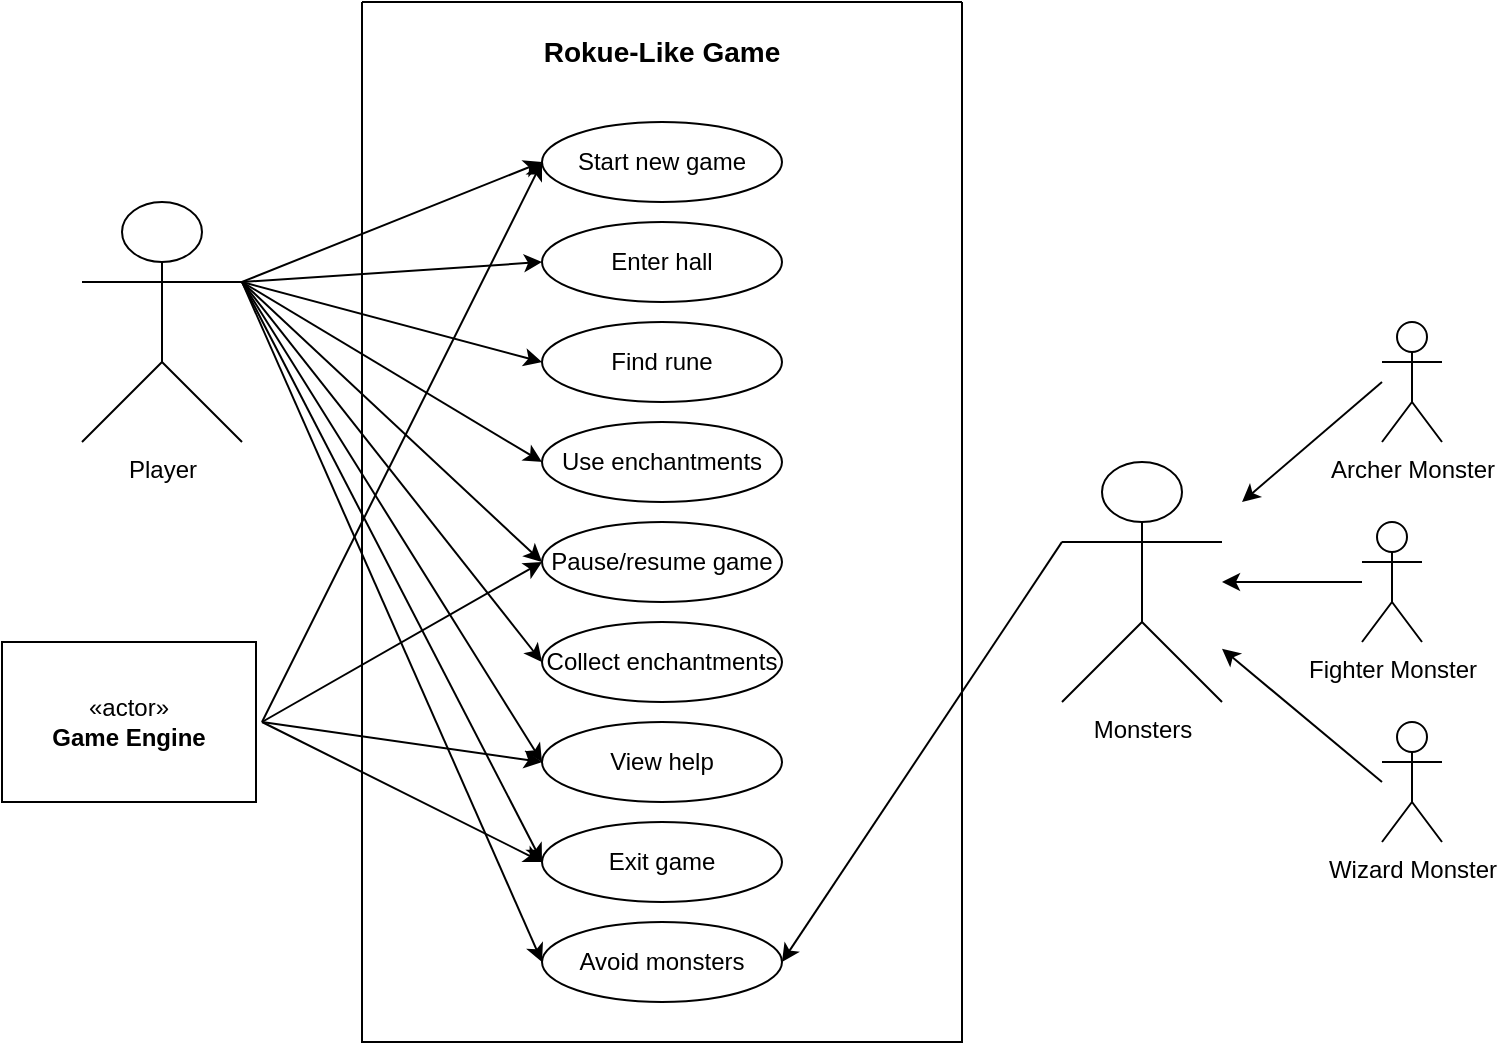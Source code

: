 <mxfile version="24.8.6">
  <diagram name="Sayfa -1" id="amoz55qUOvyxKMkHzIAd">
    <mxGraphModel dx="2033" dy="562" grid="1" gridSize="10" guides="1" tooltips="1" connect="1" arrows="1" fold="1" page="1" pageScale="1" pageWidth="827" pageHeight="1169" math="0" shadow="0">
      <root>
        <mxCell id="0" />
        <mxCell id="1" parent="0" />
        <mxCell id="lFEhJn9h5m0Hjn2l6AG--1" value="Player" style="shape=umlActor;verticalLabelPosition=bottom;verticalAlign=top;html=1;outlineConnect=0;" parent="1" vertex="1">
          <mxGeometry x="-340" y="250" width="80" height="120" as="geometry" />
        </mxCell>
        <mxCell id="lFEhJn9h5m0Hjn2l6AG--5" value="Start new game" style="ellipse;whiteSpace=wrap;html=1;" parent="1" vertex="1">
          <mxGeometry x="-110" y="210" width="120" height="40" as="geometry" />
        </mxCell>
        <mxCell id="lFEhJn9h5m0Hjn2l6AG--8" value="Enter hall" style="ellipse;whiteSpace=wrap;html=1;" parent="1" vertex="1">
          <mxGeometry x="-110" y="260" width="120" height="40" as="geometry" />
        </mxCell>
        <mxCell id="lFEhJn9h5m0Hjn2l6AG--9" value="Find rune" style="ellipse;whiteSpace=wrap;html=1;" parent="1" vertex="1">
          <mxGeometry x="-110" y="310" width="120" height="40" as="geometry" />
        </mxCell>
        <mxCell id="lFEhJn9h5m0Hjn2l6AG--10" value="Use enchantments" style="ellipse;whiteSpace=wrap;html=1;" parent="1" vertex="1">
          <mxGeometry x="-110" y="360" width="120" height="40" as="geometry" />
        </mxCell>
        <mxCell id="lFEhJn9h5m0Hjn2l6AG--11" value="Collect enchantments" style="ellipse;whiteSpace=wrap;html=1;" parent="1" vertex="1">
          <mxGeometry x="-110" y="460" width="120" height="40" as="geometry" />
        </mxCell>
        <mxCell id="lFEhJn9h5m0Hjn2l6AG--12" value="Pause/resume game" style="ellipse;whiteSpace=wrap;html=1;" parent="1" vertex="1">
          <mxGeometry x="-110" y="410" width="120" height="40" as="geometry" />
        </mxCell>
        <mxCell id="lFEhJn9h5m0Hjn2l6AG--13" value="Exit game" style="ellipse;whiteSpace=wrap;html=1;" parent="1" vertex="1">
          <mxGeometry x="-110" y="560" width="120" height="40" as="geometry" />
        </mxCell>
        <mxCell id="lFEhJn9h5m0Hjn2l6AG--14" value="View help" style="ellipse;whiteSpace=wrap;html=1;" parent="1" vertex="1">
          <mxGeometry x="-110" y="510" width="120" height="40" as="geometry" />
        </mxCell>
        <mxCell id="lFEhJn9h5m0Hjn2l6AG--17" value="Avoid monsters" style="ellipse;whiteSpace=wrap;html=1;" parent="1" vertex="1">
          <mxGeometry x="-110" y="610" width="120" height="40" as="geometry" />
        </mxCell>
        <mxCell id="lFEhJn9h5m0Hjn2l6AG--19" value="Monsters" style="shape=umlActor;verticalLabelPosition=bottom;verticalAlign=top;html=1;outlineConnect=0;" parent="1" vertex="1">
          <mxGeometry x="150" y="380" width="80" height="120" as="geometry" />
        </mxCell>
        <mxCell id="lFEhJn9h5m0Hjn2l6AG--20" value="Archer Monster" style="shape=umlActor;verticalLabelPosition=bottom;verticalAlign=top;html=1;outlineConnect=0;" parent="1" vertex="1">
          <mxGeometry x="310" y="310" width="30" height="60" as="geometry" />
        </mxCell>
        <mxCell id="lFEhJn9h5m0Hjn2l6AG--23" value="Fighter Monster" style="shape=umlActor;verticalLabelPosition=bottom;verticalAlign=top;html=1;outlineConnect=0;" parent="1" vertex="1">
          <mxGeometry x="300" y="410" width="30" height="60" as="geometry" />
        </mxCell>
        <mxCell id="lFEhJn9h5m0Hjn2l6AG--24" value="Wizard Monster" style="shape=umlActor;verticalLabelPosition=bottom;verticalAlign=top;html=1;outlineConnect=0;" parent="1" vertex="1">
          <mxGeometry x="310" y="510" width="30" height="60" as="geometry" />
        </mxCell>
        <mxCell id="lFEhJn9h5m0Hjn2l6AG--32" value="" style="endArrow=classic;html=1;rounded=0;" parent="1" target="lFEhJn9h5m0Hjn2l6AG--19" edge="1">
          <mxGeometry width="50" height="50" relative="1" as="geometry">
            <mxPoint x="310" y="540" as="sourcePoint" />
            <mxPoint x="200" y="520" as="targetPoint" />
          </mxGeometry>
        </mxCell>
        <mxCell id="lFEhJn9h5m0Hjn2l6AG--33" value="" style="endArrow=classic;html=1;rounded=0;" parent="1" target="lFEhJn9h5m0Hjn2l6AG--19" edge="1">
          <mxGeometry width="50" height="50" relative="1" as="geometry">
            <mxPoint x="300" y="440" as="sourcePoint" />
            <mxPoint x="240" y="481" as="targetPoint" />
          </mxGeometry>
        </mxCell>
        <mxCell id="lFEhJn9h5m0Hjn2l6AG--34" value="" style="endArrow=classic;html=1;rounded=0;" parent="1" edge="1">
          <mxGeometry width="50" height="50" relative="1" as="geometry">
            <mxPoint x="310" y="340" as="sourcePoint" />
            <mxPoint x="240" y="400" as="targetPoint" />
          </mxGeometry>
        </mxCell>
        <mxCell id="lFEhJn9h5m0Hjn2l6AG--38" value="" style="endArrow=classic;html=1;rounded=0;entryX=0;entryY=0.5;entryDx=0;entryDy=0;" parent="1" target="lFEhJn9h5m0Hjn2l6AG--8" edge="1">
          <mxGeometry width="50" height="50" relative="1" as="geometry">
            <mxPoint x="-260" y="290" as="sourcePoint" />
            <mxPoint x="-100" y="240" as="targetPoint" />
          </mxGeometry>
        </mxCell>
        <mxCell id="lFEhJn9h5m0Hjn2l6AG--39" value="" style="endArrow=classic;html=1;rounded=0;entryX=0;entryY=0.5;entryDx=0;entryDy=0;" parent="1" target="lFEhJn9h5m0Hjn2l6AG--9" edge="1">
          <mxGeometry width="50" height="50" relative="1" as="geometry">
            <mxPoint x="-260" y="290" as="sourcePoint" />
            <mxPoint x="-100" y="290" as="targetPoint" />
          </mxGeometry>
        </mxCell>
        <mxCell id="lFEhJn9h5m0Hjn2l6AG--40" value="" style="endArrow=classic;html=1;rounded=0;entryX=0;entryY=0.5;entryDx=0;entryDy=0;" parent="1" target="lFEhJn9h5m0Hjn2l6AG--10" edge="1">
          <mxGeometry width="50" height="50" relative="1" as="geometry">
            <mxPoint x="-260" y="290" as="sourcePoint" />
            <mxPoint x="-90" y="300" as="targetPoint" />
          </mxGeometry>
        </mxCell>
        <mxCell id="lFEhJn9h5m0Hjn2l6AG--41" value="" style="endArrow=classic;html=1;rounded=0;entryX=0;entryY=0.5;entryDx=0;entryDy=0;exitX=1;exitY=0.333;exitDx=0;exitDy=0;exitPerimeter=0;" parent="1" source="lFEhJn9h5m0Hjn2l6AG--1" target="lFEhJn9h5m0Hjn2l6AG--12" edge="1">
          <mxGeometry width="50" height="50" relative="1" as="geometry">
            <mxPoint x="-170" y="400" as="sourcePoint" />
            <mxPoint x="-80" y="310" as="targetPoint" />
          </mxGeometry>
        </mxCell>
        <mxCell id="lFEhJn9h5m0Hjn2l6AG--42" value="" style="endArrow=classic;html=1;rounded=0;entryX=0;entryY=0.5;entryDx=0;entryDy=0;exitX=1;exitY=0.333;exitDx=0;exitDy=0;exitPerimeter=0;" parent="1" source="lFEhJn9h5m0Hjn2l6AG--1" target="lFEhJn9h5m0Hjn2l6AG--11" edge="1">
          <mxGeometry width="50" height="50" relative="1" as="geometry">
            <mxPoint x="-160" y="410" as="sourcePoint" />
            <mxPoint x="-70" y="320" as="targetPoint" />
          </mxGeometry>
        </mxCell>
        <mxCell id="lFEhJn9h5m0Hjn2l6AG--43" value="" style="endArrow=classic;html=1;rounded=0;entryX=0;entryY=0.5;entryDx=0;entryDy=0;exitX=1;exitY=0.333;exitDx=0;exitDy=0;exitPerimeter=0;" parent="1" source="lFEhJn9h5m0Hjn2l6AG--1" target="lFEhJn9h5m0Hjn2l6AG--14" edge="1">
          <mxGeometry width="50" height="50" relative="1" as="geometry">
            <mxPoint x="-150" y="420" as="sourcePoint" />
            <mxPoint x="-60" y="330" as="targetPoint" />
          </mxGeometry>
        </mxCell>
        <mxCell id="lFEhJn9h5m0Hjn2l6AG--44" value="" style="endArrow=classic;html=1;rounded=0;entryX=0;entryY=0.5;entryDx=0;entryDy=0;" parent="1" target="lFEhJn9h5m0Hjn2l6AG--13" edge="1">
          <mxGeometry width="50" height="50" relative="1" as="geometry">
            <mxPoint x="-260" y="290" as="sourcePoint" />
            <mxPoint x="-50" y="340" as="targetPoint" />
          </mxGeometry>
        </mxCell>
        <mxCell id="lFEhJn9h5m0Hjn2l6AG--45" value="" style="endArrow=classic;html=1;rounded=0;entryX=0;entryY=0.5;entryDx=0;entryDy=0;exitX=1;exitY=0.333;exitDx=0;exitDy=0;exitPerimeter=0;" parent="1" source="lFEhJn9h5m0Hjn2l6AG--1" target="lFEhJn9h5m0Hjn2l6AG--17" edge="1">
          <mxGeometry width="50" height="50" relative="1" as="geometry">
            <mxPoint x="-200" y="380" as="sourcePoint" />
            <mxPoint x="-40" y="350" as="targetPoint" />
          </mxGeometry>
        </mxCell>
        <mxCell id="lFEhJn9h5m0Hjn2l6AG--47" value="" style="endArrow=classic;html=1;rounded=0;entryX=1;entryY=0.5;entryDx=0;entryDy=0;exitX=0;exitY=0.333;exitDx=0;exitDy=0;exitPerimeter=0;" parent="1" source="lFEhJn9h5m0Hjn2l6AG--19" target="lFEhJn9h5m0Hjn2l6AG--17" edge="1">
          <mxGeometry width="50" height="50" relative="1" as="geometry">
            <mxPoint x="150" y="570" as="sourcePoint" />
            <mxPoint x="200" y="520" as="targetPoint" />
          </mxGeometry>
        </mxCell>
        <mxCell id="NydO8VDSdEUmjiB7iGCL-2" value="«actor»&lt;br&gt;&lt;b&gt;Game Engine&lt;/b&gt;" style="html=1;whiteSpace=wrap;" parent="1" vertex="1">
          <mxGeometry x="-380" y="470" width="127" height="80" as="geometry" />
        </mxCell>
        <mxCell id="NydO8VDSdEUmjiB7iGCL-8" value="" style="endArrow=classic;html=1;rounded=0;entryX=0;entryY=0.5;entryDx=0;entryDy=0;exitX=1;exitY=0.333;exitDx=0;exitDy=0;exitPerimeter=0;" parent="1" target="lFEhJn9h5m0Hjn2l6AG--5" edge="1">
          <mxGeometry width="50" height="50" relative="1" as="geometry">
            <mxPoint x="-250" y="510" as="sourcePoint" />
            <mxPoint x="-100" y="450" as="targetPoint" />
          </mxGeometry>
        </mxCell>
        <mxCell id="NydO8VDSdEUmjiB7iGCL-9" value="" style="endArrow=classic;html=1;rounded=0;exitX=1;exitY=0.333;exitDx=0;exitDy=0;exitPerimeter=0;" parent="1" edge="1">
          <mxGeometry width="50" height="50" relative="1" as="geometry">
            <mxPoint x="-250" y="510" as="sourcePoint" />
            <mxPoint x="-110" y="430" as="targetPoint" />
          </mxGeometry>
        </mxCell>
        <mxCell id="NydO8VDSdEUmjiB7iGCL-10" value="" style="endArrow=classic;html=1;rounded=0;exitX=1;exitY=0.333;exitDx=0;exitDy=0;exitPerimeter=0;" parent="1" edge="1">
          <mxGeometry width="50" height="50" relative="1" as="geometry">
            <mxPoint x="-250" y="510" as="sourcePoint" />
            <mxPoint x="-110" y="530" as="targetPoint" />
          </mxGeometry>
        </mxCell>
        <mxCell id="NydO8VDSdEUmjiB7iGCL-11" value="" style="endArrow=classic;html=1;rounded=0;exitX=1;exitY=0.333;exitDx=0;exitDy=0;exitPerimeter=0;" parent="1" edge="1">
          <mxGeometry width="50" height="50" relative="1" as="geometry">
            <mxPoint x="-250" y="510" as="sourcePoint" />
            <mxPoint x="-110" y="580" as="targetPoint" />
          </mxGeometry>
        </mxCell>
        <mxCell id="DNC0VFlXYT1_TxPYI0Tc-3" value="" style="swimlane;startSize=0;" vertex="1" parent="1">
          <mxGeometry x="-200" y="150" width="300" height="520" as="geometry" />
        </mxCell>
        <mxCell id="DNC0VFlXYT1_TxPYI0Tc-4" value="&lt;font style=&quot;font-size: 14px;&quot;&gt;&lt;b&gt;Rokue-Like Game&lt;/b&gt;&lt;/font&gt;" style="text;html=1;align=center;verticalAlign=middle;whiteSpace=wrap;rounded=0;" vertex="1" parent="DNC0VFlXYT1_TxPYI0Tc-3">
          <mxGeometry x="80" y="10" width="140" height="30" as="geometry" />
        </mxCell>
        <mxCell id="lFEhJn9h5m0Hjn2l6AG--37" value="" style="endArrow=classic;html=1;rounded=0;entryX=0;entryY=0.5;entryDx=0;entryDy=0;exitX=1;exitY=0.333;exitDx=0;exitDy=0;exitPerimeter=0;" parent="DNC0VFlXYT1_TxPYI0Tc-3" source="lFEhJn9h5m0Hjn2l6AG--1" target="lFEhJn9h5m0Hjn2l6AG--5" edge="1">
          <mxGeometry width="50" height="50" relative="1" as="geometry">
            <mxPoint x="350" y="420" as="sourcePoint" />
            <mxPoint x="400" y="370" as="targetPoint" />
          </mxGeometry>
        </mxCell>
      </root>
    </mxGraphModel>
  </diagram>
</mxfile>
